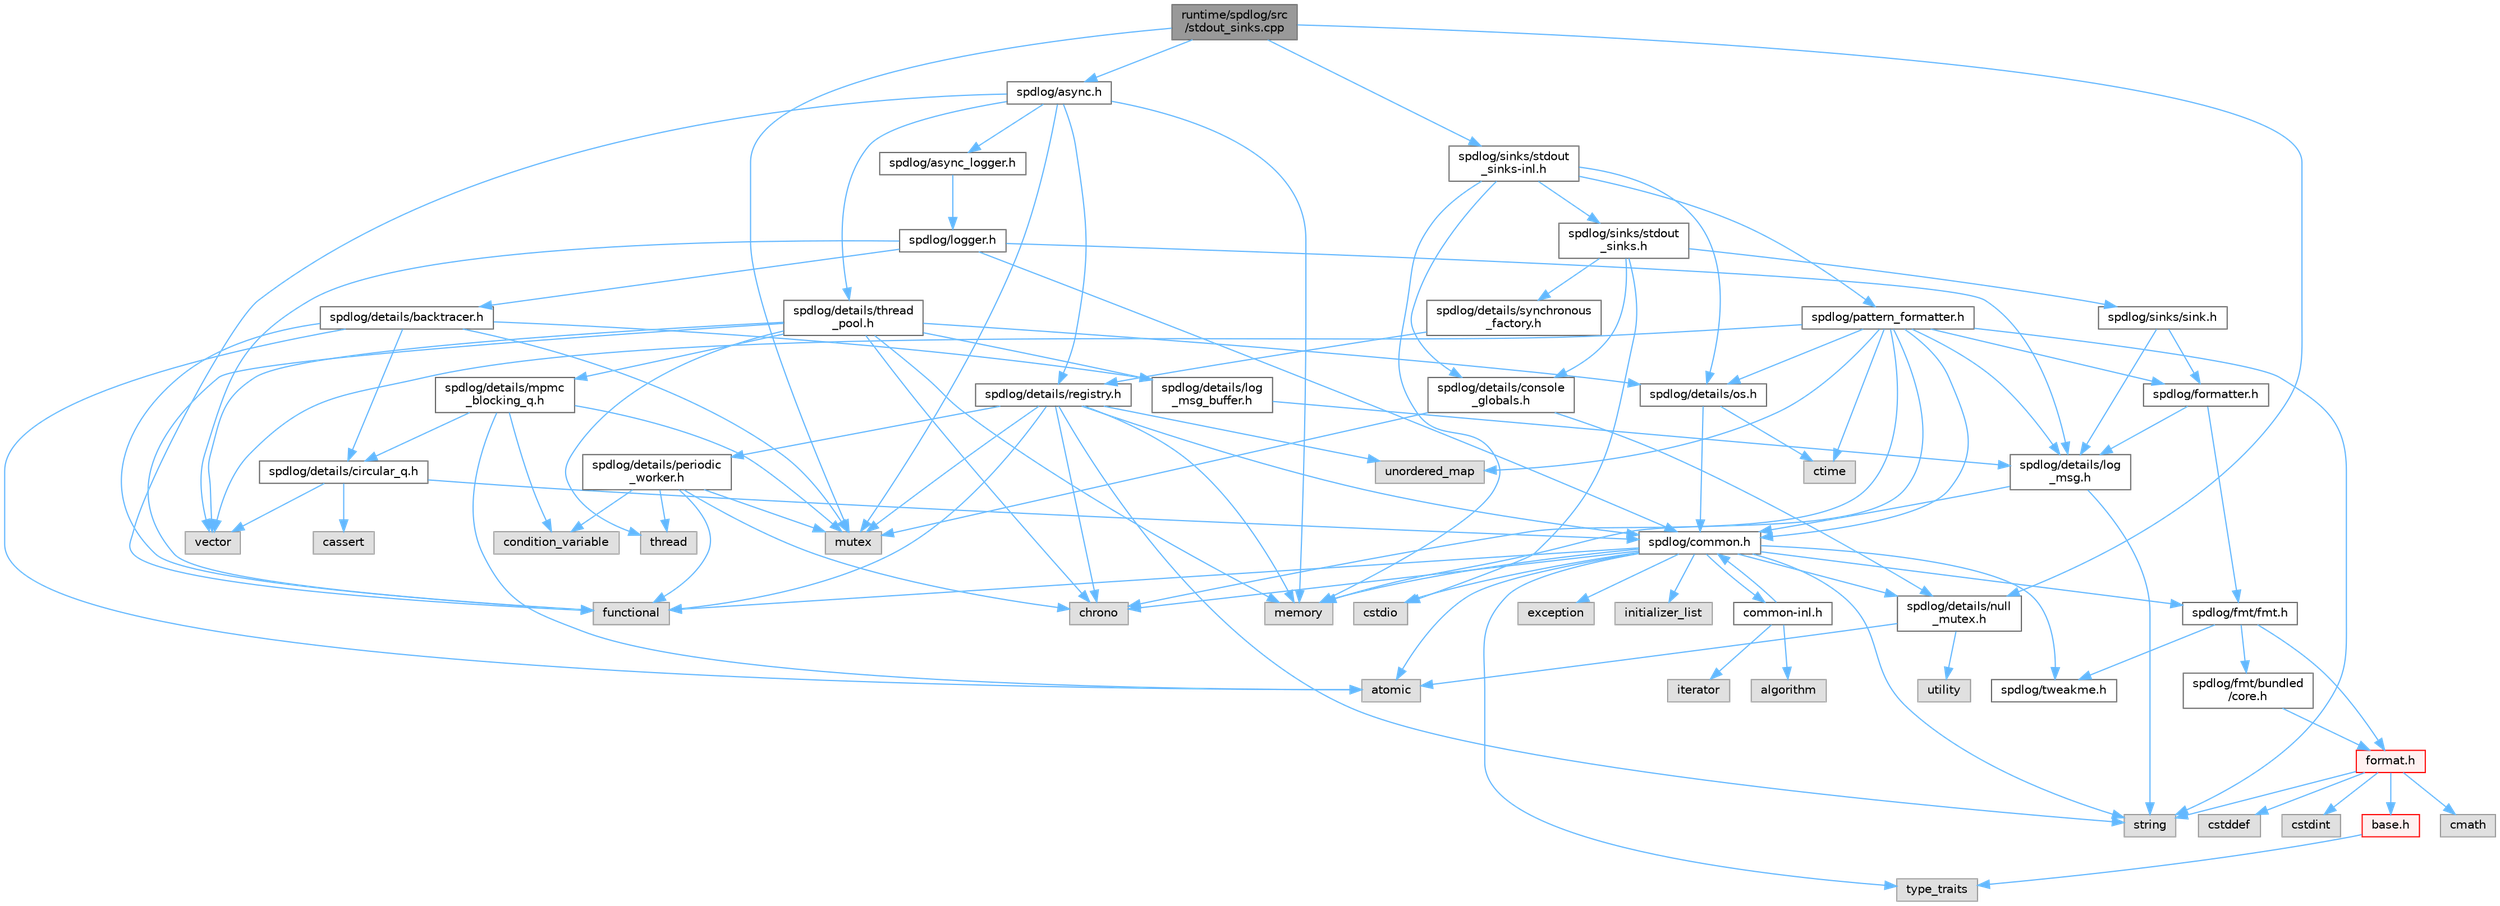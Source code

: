 digraph "runtime/spdlog/src/stdout_sinks.cpp"
{
 // LATEX_PDF_SIZE
  bgcolor="transparent";
  edge [fontname=Helvetica,fontsize=10,labelfontname=Helvetica,labelfontsize=10];
  node [fontname=Helvetica,fontsize=10,shape=box,height=0.2,width=0.4];
  Node1 [id="Node000001",label="runtime/spdlog/src\l/stdout_sinks.cpp",height=0.2,width=0.4,color="gray40", fillcolor="grey60", style="filled", fontcolor="black",tooltip=" "];
  Node1 -> Node2 [id="edge1_Node000001_Node000002",color="steelblue1",style="solid",tooltip=" "];
  Node2 [id="Node000002",label="mutex",height=0.2,width=0.4,color="grey60", fillcolor="#E0E0E0", style="filled",tooltip=" "];
  Node1 -> Node3 [id="edge2_Node000001_Node000003",color="steelblue1",style="solid",tooltip=" "];
  Node3 [id="Node000003",label="spdlog/async.h",height=0.2,width=0.4,color="grey40", fillcolor="white", style="filled",URL="$async_8h.html",tooltip=" "];
  Node3 -> Node4 [id="edge3_Node000003_Node000004",color="steelblue1",style="solid",tooltip=" "];
  Node4 [id="Node000004",label="spdlog/async_logger.h",height=0.2,width=0.4,color="grey40", fillcolor="white", style="filled",URL="$async__logger_8h.html",tooltip=" "];
  Node4 -> Node5 [id="edge4_Node000004_Node000005",color="steelblue1",style="solid",tooltip=" "];
  Node5 [id="Node000005",label="spdlog/logger.h",height=0.2,width=0.4,color="grey40", fillcolor="white", style="filled",URL="$logger_8h.html",tooltip=" "];
  Node5 -> Node6 [id="edge5_Node000005_Node000006",color="steelblue1",style="solid",tooltip=" "];
  Node6 [id="Node000006",label="spdlog/common.h",height=0.2,width=0.4,color="grey40", fillcolor="white", style="filled",URL="$common_8h.html",tooltip=" "];
  Node6 -> Node7 [id="edge6_Node000006_Node000007",color="steelblue1",style="solid",tooltip=" "];
  Node7 [id="Node000007",label="spdlog/details/null\l_mutex.h",height=0.2,width=0.4,color="grey40", fillcolor="white", style="filled",URL="$null__mutex_8h.html",tooltip=" "];
  Node7 -> Node8 [id="edge7_Node000007_Node000008",color="steelblue1",style="solid",tooltip=" "];
  Node8 [id="Node000008",label="atomic",height=0.2,width=0.4,color="grey60", fillcolor="#E0E0E0", style="filled",tooltip=" "];
  Node7 -> Node9 [id="edge8_Node000007_Node000009",color="steelblue1",style="solid",tooltip=" "];
  Node9 [id="Node000009",label="utility",height=0.2,width=0.4,color="grey60", fillcolor="#E0E0E0", style="filled",tooltip=" "];
  Node6 -> Node10 [id="edge9_Node000006_Node000010",color="steelblue1",style="solid",tooltip=" "];
  Node10 [id="Node000010",label="spdlog/tweakme.h",height=0.2,width=0.4,color="grey40", fillcolor="white", style="filled",URL="$tweakme_8h.html",tooltip=" "];
  Node6 -> Node8 [id="edge10_Node000006_Node000008",color="steelblue1",style="solid",tooltip=" "];
  Node6 -> Node11 [id="edge11_Node000006_Node000011",color="steelblue1",style="solid",tooltip=" "];
  Node11 [id="Node000011",label="chrono",height=0.2,width=0.4,color="grey60", fillcolor="#E0E0E0", style="filled",tooltip=" "];
  Node6 -> Node12 [id="edge12_Node000006_Node000012",color="steelblue1",style="solid",tooltip=" "];
  Node12 [id="Node000012",label="cstdio",height=0.2,width=0.4,color="grey60", fillcolor="#E0E0E0", style="filled",tooltip=" "];
  Node6 -> Node13 [id="edge13_Node000006_Node000013",color="steelblue1",style="solid",tooltip=" "];
  Node13 [id="Node000013",label="exception",height=0.2,width=0.4,color="grey60", fillcolor="#E0E0E0", style="filled",tooltip=" "];
  Node6 -> Node14 [id="edge14_Node000006_Node000014",color="steelblue1",style="solid",tooltip=" "];
  Node14 [id="Node000014",label="functional",height=0.2,width=0.4,color="grey60", fillcolor="#E0E0E0", style="filled",tooltip=" "];
  Node6 -> Node15 [id="edge15_Node000006_Node000015",color="steelblue1",style="solid",tooltip=" "];
  Node15 [id="Node000015",label="initializer_list",height=0.2,width=0.4,color="grey60", fillcolor="#E0E0E0", style="filled",tooltip=" "];
  Node6 -> Node16 [id="edge16_Node000006_Node000016",color="steelblue1",style="solid",tooltip=" "];
  Node16 [id="Node000016",label="memory",height=0.2,width=0.4,color="grey60", fillcolor="#E0E0E0", style="filled",tooltip=" "];
  Node6 -> Node17 [id="edge17_Node000006_Node000017",color="steelblue1",style="solid",tooltip=" "];
  Node17 [id="Node000017",label="string",height=0.2,width=0.4,color="grey60", fillcolor="#E0E0E0", style="filled",tooltip=" "];
  Node6 -> Node18 [id="edge18_Node000006_Node000018",color="steelblue1",style="solid",tooltip=" "];
  Node18 [id="Node000018",label="type_traits",height=0.2,width=0.4,color="grey60", fillcolor="#E0E0E0", style="filled",tooltip=" "];
  Node6 -> Node19 [id="edge19_Node000006_Node000019",color="steelblue1",style="solid",tooltip=" "];
  Node19 [id="Node000019",label="spdlog/fmt/fmt.h",height=0.2,width=0.4,color="grey40", fillcolor="white", style="filled",URL="$fmt_8h.html",tooltip=" "];
  Node19 -> Node10 [id="edge20_Node000019_Node000010",color="steelblue1",style="solid",tooltip=" "];
  Node19 -> Node20 [id="edge21_Node000019_Node000020",color="steelblue1",style="solid",tooltip=" "];
  Node20 [id="Node000020",label="spdlog/fmt/bundled\l/core.h",height=0.2,width=0.4,color="grey40", fillcolor="white", style="filled",URL="$core_8h.html",tooltip=" "];
  Node20 -> Node21 [id="edge22_Node000020_Node000021",color="steelblue1",style="solid",tooltip=" "];
  Node21 [id="Node000021",label="format.h",height=0.2,width=0.4,color="red", fillcolor="#FFF0F0", style="filled",URL="$spdlog_2include_2spdlog_2fmt_2bundled_2format_8h.html",tooltip=" "];
  Node21 -> Node22 [id="edge23_Node000021_Node000022",color="steelblue1",style="solid",tooltip=" "];
  Node22 [id="Node000022",label="base.h",height=0.2,width=0.4,color="red", fillcolor="#FFF0F0", style="filled",URL="$base_8h.html",tooltip=" "];
  Node22 -> Node18 [id="edge24_Node000022_Node000018",color="steelblue1",style="solid",tooltip=" "];
  Node21 -> Node169 [id="edge25_Node000021_Node000169",color="steelblue1",style="solid",tooltip=" "];
  Node169 [id="Node000169",label="cmath",height=0.2,width=0.4,color="grey60", fillcolor="#E0E0E0", style="filled",tooltip=" "];
  Node21 -> Node28 [id="edge26_Node000021_Node000028",color="steelblue1",style="solid",tooltip=" "];
  Node28 [id="Node000028",label="cstddef",height=0.2,width=0.4,color="grey60", fillcolor="#E0E0E0", style="filled",tooltip=" "];
  Node21 -> Node29 [id="edge27_Node000021_Node000029",color="steelblue1",style="solid",tooltip=" "];
  Node29 [id="Node000029",label="cstdint",height=0.2,width=0.4,color="grey60", fillcolor="#E0E0E0", style="filled",tooltip=" "];
  Node21 -> Node17 [id="edge28_Node000021_Node000017",color="steelblue1",style="solid",tooltip=" "];
  Node19 -> Node21 [id="edge29_Node000019_Node000021",color="steelblue1",style="solid",tooltip=" "];
  Node6 -> Node178 [id="edge30_Node000006_Node000178",color="steelblue1",style="solid",tooltip=" "];
  Node178 [id="Node000178",label="common-inl.h",height=0.2,width=0.4,color="grey40", fillcolor="white", style="filled",URL="$common-inl_8h.html",tooltip=" "];
  Node178 -> Node6 [id="edge31_Node000178_Node000006",color="steelblue1",style="solid",tooltip=" "];
  Node178 -> Node174 [id="edge32_Node000178_Node000174",color="steelblue1",style="solid",tooltip=" "];
  Node174 [id="Node000174",label="algorithm",height=0.2,width=0.4,color="grey60", fillcolor="#E0E0E0", style="filled",tooltip=" "];
  Node178 -> Node179 [id="edge33_Node000178_Node000179",color="steelblue1",style="solid",tooltip=" "];
  Node179 [id="Node000179",label="iterator",height=0.2,width=0.4,color="grey60", fillcolor="#E0E0E0", style="filled",tooltip=" "];
  Node5 -> Node180 [id="edge34_Node000005_Node000180",color="steelblue1",style="solid",tooltip=" "];
  Node180 [id="Node000180",label="spdlog/details/backtracer.h",height=0.2,width=0.4,color="grey40", fillcolor="white", style="filled",URL="$backtracer_8h.html",tooltip=" "];
  Node180 -> Node181 [id="edge35_Node000180_Node000181",color="steelblue1",style="solid",tooltip=" "];
  Node181 [id="Node000181",label="spdlog/details/circular_q.h",height=0.2,width=0.4,color="grey40", fillcolor="white", style="filled",URL="$circular__q_8h.html",tooltip=" "];
  Node181 -> Node30 [id="edge36_Node000181_Node000030",color="steelblue1",style="solid",tooltip=" "];
  Node30 [id="Node000030",label="cassert",height=0.2,width=0.4,color="grey60", fillcolor="#E0E0E0", style="filled",tooltip=" "];
  Node181 -> Node182 [id="edge37_Node000181_Node000182",color="steelblue1",style="solid",tooltip=" "];
  Node182 [id="Node000182",label="vector",height=0.2,width=0.4,color="grey60", fillcolor="#E0E0E0", style="filled",tooltip=" "];
  Node181 -> Node6 [id="edge38_Node000181_Node000006",color="steelblue1",style="solid",tooltip=" "];
  Node180 -> Node183 [id="edge39_Node000180_Node000183",color="steelblue1",style="solid",tooltip=" "];
  Node183 [id="Node000183",label="spdlog/details/log\l_msg_buffer.h",height=0.2,width=0.4,color="grey40", fillcolor="white", style="filled",URL="$log__msg__buffer_8h.html",tooltip=" "];
  Node183 -> Node184 [id="edge40_Node000183_Node000184",color="steelblue1",style="solid",tooltip=" "];
  Node184 [id="Node000184",label="spdlog/details/log\l_msg.h",height=0.2,width=0.4,color="grey40", fillcolor="white", style="filled",URL="$log__msg_8h.html",tooltip=" "];
  Node184 -> Node6 [id="edge41_Node000184_Node000006",color="steelblue1",style="solid",tooltip=" "];
  Node184 -> Node17 [id="edge42_Node000184_Node000017",color="steelblue1",style="solid",tooltip=" "];
  Node180 -> Node8 [id="edge43_Node000180_Node000008",color="steelblue1",style="solid",tooltip=" "];
  Node180 -> Node14 [id="edge44_Node000180_Node000014",color="steelblue1",style="solid",tooltip=" "];
  Node180 -> Node2 [id="edge45_Node000180_Node000002",color="steelblue1",style="solid",tooltip=" "];
  Node5 -> Node184 [id="edge46_Node000005_Node000184",color="steelblue1",style="solid",tooltip=" "];
  Node5 -> Node182 [id="edge47_Node000005_Node000182",color="steelblue1",style="solid",tooltip=" "];
  Node3 -> Node185 [id="edge48_Node000003_Node000185",color="steelblue1",style="solid",tooltip=" "];
  Node185 [id="Node000185",label="spdlog/details/registry.h",height=0.2,width=0.4,color="grey40", fillcolor="white", style="filled",URL="$registry_8h.html",tooltip=" "];
  Node185 -> Node6 [id="edge49_Node000185_Node000006",color="steelblue1",style="solid",tooltip=" "];
  Node185 -> Node186 [id="edge50_Node000185_Node000186",color="steelblue1",style="solid",tooltip=" "];
  Node186 [id="Node000186",label="spdlog/details/periodic\l_worker.h",height=0.2,width=0.4,color="grey40", fillcolor="white", style="filled",URL="$periodic__worker_8h.html",tooltip=" "];
  Node186 -> Node11 [id="edge51_Node000186_Node000011",color="steelblue1",style="solid",tooltip=" "];
  Node186 -> Node187 [id="edge52_Node000186_Node000187",color="steelblue1",style="solid",tooltip=" "];
  Node187 [id="Node000187",label="condition_variable",height=0.2,width=0.4,color="grey60", fillcolor="#E0E0E0", style="filled",tooltip=" "];
  Node186 -> Node14 [id="edge53_Node000186_Node000014",color="steelblue1",style="solid",tooltip=" "];
  Node186 -> Node2 [id="edge54_Node000186_Node000002",color="steelblue1",style="solid",tooltip=" "];
  Node186 -> Node188 [id="edge55_Node000186_Node000188",color="steelblue1",style="solid",tooltip=" "];
  Node188 [id="Node000188",label="thread",height=0.2,width=0.4,color="grey60", fillcolor="#E0E0E0", style="filled",tooltip=" "];
  Node185 -> Node11 [id="edge56_Node000185_Node000011",color="steelblue1",style="solid",tooltip=" "];
  Node185 -> Node14 [id="edge57_Node000185_Node000014",color="steelblue1",style="solid",tooltip=" "];
  Node185 -> Node16 [id="edge58_Node000185_Node000016",color="steelblue1",style="solid",tooltip=" "];
  Node185 -> Node2 [id="edge59_Node000185_Node000002",color="steelblue1",style="solid",tooltip=" "];
  Node185 -> Node17 [id="edge60_Node000185_Node000017",color="steelblue1",style="solid",tooltip=" "];
  Node185 -> Node189 [id="edge61_Node000185_Node000189",color="steelblue1",style="solid",tooltip=" "];
  Node189 [id="Node000189",label="unordered_map",height=0.2,width=0.4,color="grey60", fillcolor="#E0E0E0", style="filled",tooltip=" "];
  Node3 -> Node190 [id="edge62_Node000003_Node000190",color="steelblue1",style="solid",tooltip=" "];
  Node190 [id="Node000190",label="spdlog/details/thread\l_pool.h",height=0.2,width=0.4,color="grey40", fillcolor="white", style="filled",URL="$thread__pool_8h.html",tooltip=" "];
  Node190 -> Node183 [id="edge63_Node000190_Node000183",color="steelblue1",style="solid",tooltip=" "];
  Node190 -> Node191 [id="edge64_Node000190_Node000191",color="steelblue1",style="solid",tooltip=" "];
  Node191 [id="Node000191",label="spdlog/details/mpmc\l_blocking_q.h",height=0.2,width=0.4,color="grey40", fillcolor="white", style="filled",URL="$mpmc__blocking__q_8h.html",tooltip=" "];
  Node191 -> Node181 [id="edge65_Node000191_Node000181",color="steelblue1",style="solid",tooltip=" "];
  Node191 -> Node8 [id="edge66_Node000191_Node000008",color="steelblue1",style="solid",tooltip=" "];
  Node191 -> Node187 [id="edge67_Node000191_Node000187",color="steelblue1",style="solid",tooltip=" "];
  Node191 -> Node2 [id="edge68_Node000191_Node000002",color="steelblue1",style="solid",tooltip=" "];
  Node190 -> Node192 [id="edge69_Node000190_Node000192",color="steelblue1",style="solid",tooltip=" "];
  Node192 [id="Node000192",label="spdlog/details/os.h",height=0.2,width=0.4,color="grey40", fillcolor="white", style="filled",URL="$details_2os_8h.html",tooltip=" "];
  Node192 -> Node193 [id="edge70_Node000192_Node000193",color="steelblue1",style="solid",tooltip=" "];
  Node193 [id="Node000193",label="ctime",height=0.2,width=0.4,color="grey60", fillcolor="#E0E0E0", style="filled",tooltip=" "];
  Node192 -> Node6 [id="edge71_Node000192_Node000006",color="steelblue1",style="solid",tooltip=" "];
  Node190 -> Node11 [id="edge72_Node000190_Node000011",color="steelblue1",style="solid",tooltip=" "];
  Node190 -> Node14 [id="edge73_Node000190_Node000014",color="steelblue1",style="solid",tooltip=" "];
  Node190 -> Node16 [id="edge74_Node000190_Node000016",color="steelblue1",style="solid",tooltip=" "];
  Node190 -> Node188 [id="edge75_Node000190_Node000188",color="steelblue1",style="solid",tooltip=" "];
  Node190 -> Node182 [id="edge76_Node000190_Node000182",color="steelblue1",style="solid",tooltip=" "];
  Node3 -> Node14 [id="edge77_Node000003_Node000014",color="steelblue1",style="solid",tooltip=" "];
  Node3 -> Node16 [id="edge78_Node000003_Node000016",color="steelblue1",style="solid",tooltip=" "];
  Node3 -> Node2 [id="edge79_Node000003_Node000002",color="steelblue1",style="solid",tooltip=" "];
  Node1 -> Node7 [id="edge80_Node000001_Node000007",color="steelblue1",style="solid",tooltip=" "];
  Node1 -> Node194 [id="edge81_Node000001_Node000194",color="steelblue1",style="solid",tooltip=" "];
  Node194 [id="Node000194",label="spdlog/sinks/stdout\l_sinks-inl.h",height=0.2,width=0.4,color="grey40", fillcolor="white", style="filled",URL="$stdout__sinks-inl_8h.html",tooltip=" "];
  Node194 -> Node195 [id="edge82_Node000194_Node000195",color="steelblue1",style="solid",tooltip=" "];
  Node195 [id="Node000195",label="spdlog/sinks/stdout\l_sinks.h",height=0.2,width=0.4,color="grey40", fillcolor="white", style="filled",URL="$stdout__sinks_8h.html",tooltip=" "];
  Node195 -> Node12 [id="edge83_Node000195_Node000012",color="steelblue1",style="solid",tooltip=" "];
  Node195 -> Node196 [id="edge84_Node000195_Node000196",color="steelblue1",style="solid",tooltip=" "];
  Node196 [id="Node000196",label="spdlog/details/console\l_globals.h",height=0.2,width=0.4,color="grey40", fillcolor="white", style="filled",URL="$console__globals_8h.html",tooltip=" "];
  Node196 -> Node2 [id="edge85_Node000196_Node000002",color="steelblue1",style="solid",tooltip=" "];
  Node196 -> Node7 [id="edge86_Node000196_Node000007",color="steelblue1",style="solid",tooltip=" "];
  Node195 -> Node197 [id="edge87_Node000195_Node000197",color="steelblue1",style="solid",tooltip=" "];
  Node197 [id="Node000197",label="spdlog/details/synchronous\l_factory.h",height=0.2,width=0.4,color="grey40", fillcolor="white", style="filled",URL="$synchronous__factory_8h.html",tooltip=" "];
  Node197 -> Node185 [id="edge88_Node000197_Node000185",color="steelblue1",style="solid",tooltip=" "];
  Node195 -> Node198 [id="edge89_Node000195_Node000198",color="steelblue1",style="solid",tooltip=" "];
  Node198 [id="Node000198",label="spdlog/sinks/sink.h",height=0.2,width=0.4,color="grey40", fillcolor="white", style="filled",URL="$sink_8h.html",tooltip=" "];
  Node198 -> Node184 [id="edge90_Node000198_Node000184",color="steelblue1",style="solid",tooltip=" "];
  Node198 -> Node199 [id="edge91_Node000198_Node000199",color="steelblue1",style="solid",tooltip=" "];
  Node199 [id="Node000199",label="spdlog/formatter.h",height=0.2,width=0.4,color="grey40", fillcolor="white", style="filled",URL="$formatter_8h.html",tooltip=" "];
  Node199 -> Node184 [id="edge92_Node000199_Node000184",color="steelblue1",style="solid",tooltip=" "];
  Node199 -> Node19 [id="edge93_Node000199_Node000019",color="steelblue1",style="solid",tooltip=" "];
  Node194 -> Node16 [id="edge94_Node000194_Node000016",color="steelblue1",style="solid",tooltip=" "];
  Node194 -> Node196 [id="edge95_Node000194_Node000196",color="steelblue1",style="solid",tooltip=" "];
  Node194 -> Node200 [id="edge96_Node000194_Node000200",color="steelblue1",style="solid",tooltip=" "];
  Node200 [id="Node000200",label="spdlog/pattern_formatter.h",height=0.2,width=0.4,color="grey40", fillcolor="white", style="filled",URL="$pattern__formatter_8h.html",tooltip=" "];
  Node200 -> Node6 [id="edge97_Node000200_Node000006",color="steelblue1",style="solid",tooltip=" "];
  Node200 -> Node184 [id="edge98_Node000200_Node000184",color="steelblue1",style="solid",tooltip=" "];
  Node200 -> Node192 [id="edge99_Node000200_Node000192",color="steelblue1",style="solid",tooltip=" "];
  Node200 -> Node199 [id="edge100_Node000200_Node000199",color="steelblue1",style="solid",tooltip=" "];
  Node200 -> Node11 [id="edge101_Node000200_Node000011",color="steelblue1",style="solid",tooltip=" "];
  Node200 -> Node193 [id="edge102_Node000200_Node000193",color="steelblue1",style="solid",tooltip=" "];
  Node200 -> Node16 [id="edge103_Node000200_Node000016",color="steelblue1",style="solid",tooltip=" "];
  Node200 -> Node17 [id="edge104_Node000200_Node000017",color="steelblue1",style="solid",tooltip=" "];
  Node200 -> Node189 [id="edge105_Node000200_Node000189",color="steelblue1",style="solid",tooltip=" "];
  Node200 -> Node182 [id="edge106_Node000200_Node000182",color="steelblue1",style="solid",tooltip=" "];
  Node194 -> Node192 [id="edge107_Node000194_Node000192",color="steelblue1",style="solid",tooltip=" "];
}
